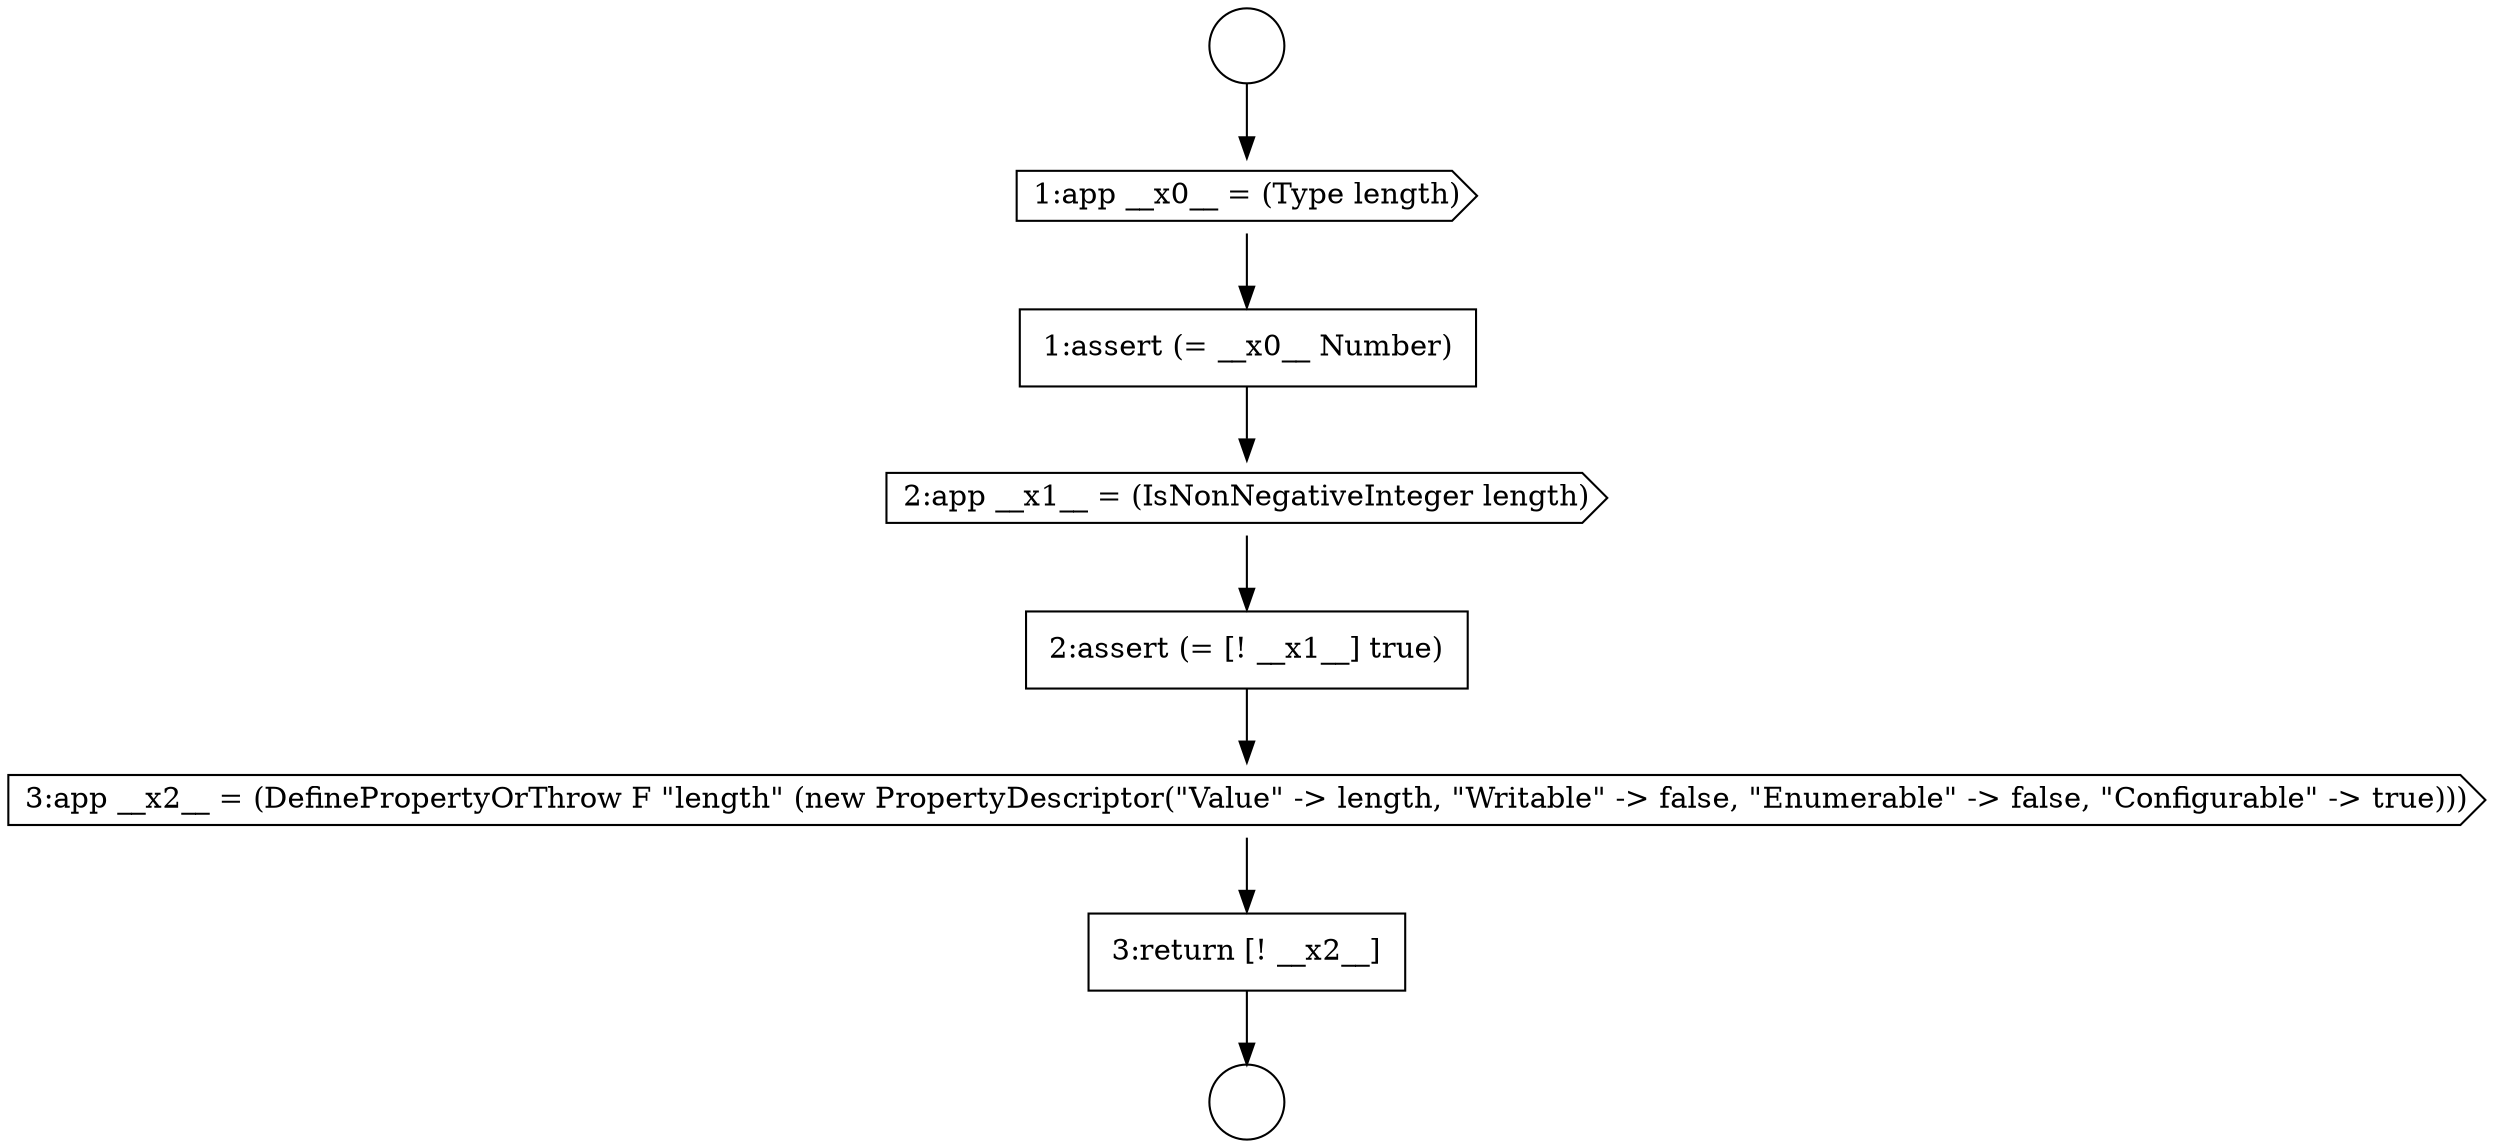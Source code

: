 digraph {
  node2380 [shape=none, margin=0, label=<<font color="black">
    <table border="0" cellborder="1" cellspacing="0" cellpadding="10">
      <tr><td align="left">3:return [! __x2__]</td></tr>
    </table>
  </font>> color="black" fillcolor="white" style=filled]
  node2373 [shape=circle label=" " color="black" fillcolor="white" style=filled]
  node2377 [shape=cds, label=<<font color="black">2:app __x1__ = (IsNonNegativeInteger length)</font>> color="black" fillcolor="white" style=filled]
  node2376 [shape=none, margin=0, label=<<font color="black">
    <table border="0" cellborder="1" cellspacing="0" cellpadding="10">
      <tr><td align="left">1:assert (= __x0__ Number)</td></tr>
    </table>
  </font>> color="black" fillcolor="white" style=filled]
  node2378 [shape=none, margin=0, label=<<font color="black">
    <table border="0" cellborder="1" cellspacing="0" cellpadding="10">
      <tr><td align="left">2:assert (= [! __x1__] true)</td></tr>
    </table>
  </font>> color="black" fillcolor="white" style=filled]
  node2375 [shape=cds, label=<<font color="black">1:app __x0__ = (Type length)</font>> color="black" fillcolor="white" style=filled]
  node2379 [shape=cds, label=<<font color="black">3:app __x2__ = (DefinePropertyOrThrow F &quot;length&quot; (new PropertyDescriptor(&quot;Value&quot; -&gt; length, &quot;Writable&quot; -&gt; false, &quot;Enumerable&quot; -&gt; false, &quot;Configurable&quot; -&gt; true)))</font>> color="black" fillcolor="white" style=filled]
  node2374 [shape=circle label=" " color="black" fillcolor="white" style=filled]
  node2378 -> node2379 [ color="black"]
  node2375 -> node2376 [ color="black"]
  node2380 -> node2374 [ color="black"]
  node2373 -> node2375 [ color="black"]
  node2377 -> node2378 [ color="black"]
  node2379 -> node2380 [ color="black"]
  node2376 -> node2377 [ color="black"]
}
